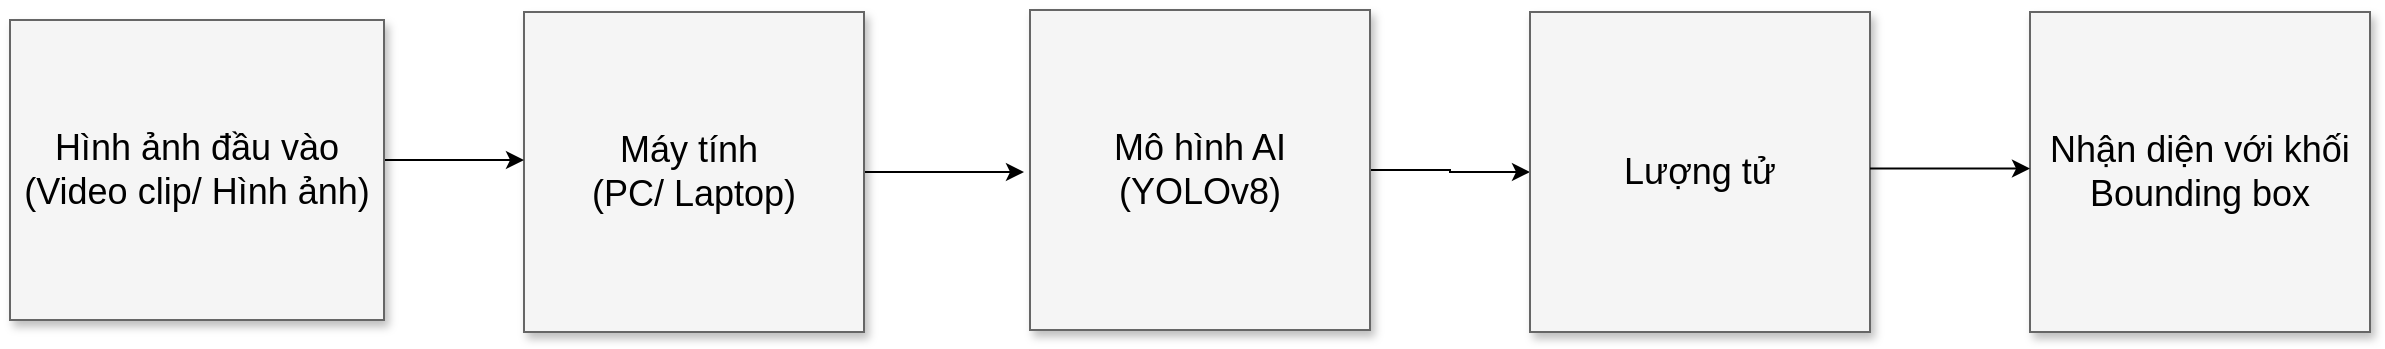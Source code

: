 <mxfile version="25.0.3">
  <diagram name="Page-1" id="90a13364-a465-7bf4-72fc-28e22215d7a0">
    <mxGraphModel dx="2049" dy="1114" grid="1" gridSize="10" guides="1" tooltips="1" connect="1" arrows="1" fold="1" page="1" pageScale="1.5" pageWidth="1169" pageHeight="826" background="none" math="0" shadow="0">
      <root>
        <mxCell id="0" style=";html=1;" />
        <mxCell id="1" style=";html=1;" parent="0" />
        <mxCell id="3a17f1ce550125da-14" style="edgeStyle=elbowEdgeStyle;rounded=0;html=1;startArrow=none;startFill=0;jettySize=auto;orthogonalLoop=1;fontSize=18;elbow=vertical;" parent="1" source="3a17f1ce550125da-2" edge="1">
          <mxGeometry relative="1" as="geometry">
            <mxPoint x="1037" y="520" as="targetPoint" />
            <Array as="points">
              <mxPoint x="980" y="520" />
            </Array>
          </mxGeometry>
        </mxCell>
        <mxCell id="3a17f1ce550125da-2" value="Máy tính&amp;nbsp;&lt;div&gt;(PC/ Laptop)&lt;/div&gt;" style="whiteSpace=wrap;html=1;shadow=1;fontSize=18;fillColor=#f5f5f5;strokeColor=#666666;" parent="1" vertex="1">
          <mxGeometry x="787" y="440" width="170" height="160" as="geometry" />
        </mxCell>
        <mxCell id="3a17f1ce550125da-20" style="edgeStyle=elbowEdgeStyle;rounded=0;html=1;startArrow=none;startFill=0;jettySize=auto;orthogonalLoop=1;fontSize=18;elbow=vertical;" parent="1" source="3a17f1ce550125da-8" target="3a17f1ce550125da-2" edge="1">
          <mxGeometry relative="1" as="geometry">
            <Array as="points">
              <mxPoint x="757" y="514" />
            </Array>
          </mxGeometry>
        </mxCell>
        <mxCell id="3a17f1ce550125da-8" value="Hình ảnh đầu vào (Video clip/ Hình ảnh)" style="whiteSpace=wrap;html=1;shadow=1;fontSize=18;fillColor=#f5f5f5;strokeColor=#666666;" parent="1" vertex="1">
          <mxGeometry x="530" y="444" width="187" height="150" as="geometry" />
        </mxCell>
        <mxCell id="A_s53N-N3gTKxB6Hqlxv-7" value="" style="edgeStyle=orthogonalEdgeStyle;rounded=0;orthogonalLoop=1;jettySize=auto;html=1;" edge="1" parent="1" source="A_s53N-N3gTKxB6Hqlxv-1" target="A_s53N-N3gTKxB6Hqlxv-2">
          <mxGeometry relative="1" as="geometry" />
        </mxCell>
        <mxCell id="A_s53N-N3gTKxB6Hqlxv-1" value="Mô hình AI&lt;div&gt;(YOLOv8)&lt;/div&gt;" style="whiteSpace=wrap;html=1;shadow=1;fontSize=18;fillColor=#f5f5f5;strokeColor=#666666;" vertex="1" parent="1">
          <mxGeometry x="1040" y="439" width="170" height="160" as="geometry" />
        </mxCell>
        <mxCell id="A_s53N-N3gTKxB6Hqlxv-2" value="Lượng tử" style="whiteSpace=wrap;html=1;shadow=1;fontSize=18;fillColor=#f5f5f5;strokeColor=#666666;" vertex="1" parent="1">
          <mxGeometry x="1290" y="440" width="170" height="160" as="geometry" />
        </mxCell>
        <mxCell id="A_s53N-N3gTKxB6Hqlxv-4" value="Nhận diện với khối Bounding box" style="whiteSpace=wrap;html=1;shadow=1;fontSize=18;fillColor=#f5f5f5;strokeColor=#666666;" vertex="1" parent="1">
          <mxGeometry x="1540" y="440" width="170" height="160" as="geometry" />
        </mxCell>
        <mxCell id="A_s53N-N3gTKxB6Hqlxv-6" style="edgeStyle=elbowEdgeStyle;rounded=0;html=1;startArrow=none;startFill=0;jettySize=auto;orthogonalLoop=1;fontSize=18;elbow=vertical;" edge="1" parent="1">
          <mxGeometry relative="1" as="geometry">
            <mxPoint x="1460" y="518.29" as="sourcePoint" />
            <mxPoint x="1540" y="518.29" as="targetPoint" />
            <Array as="points">
              <mxPoint x="1483" y="518.29" />
            </Array>
          </mxGeometry>
        </mxCell>
      </root>
    </mxGraphModel>
  </diagram>
</mxfile>
